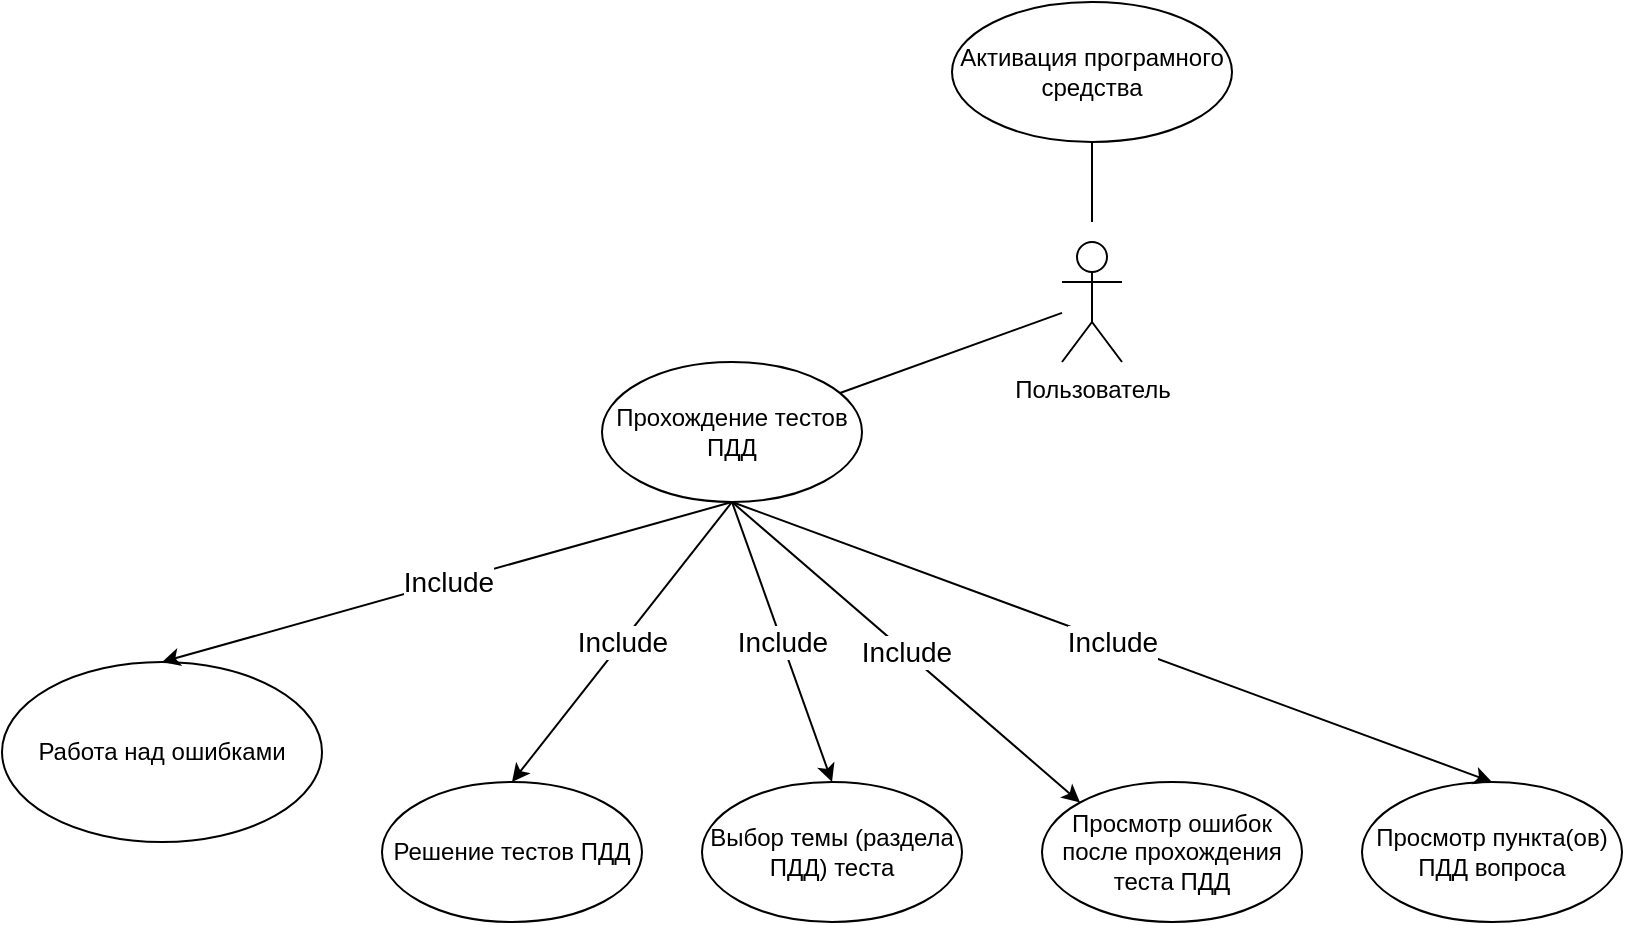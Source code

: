 <mxfile version="21.6.8" type="device">
  <diagram name="Страница — 1" id="v333m-oOqJ-PNQCh7DwG">
    <mxGraphModel dx="1619" dy="722" grid="0" gridSize="10" guides="0" tooltips="1" connect="1" arrows="1" fold="1" page="0" pageScale="1" pageWidth="827" pageHeight="1169" math="0" shadow="0">
      <root>
        <mxCell id="0" />
        <mxCell id="1" parent="0" />
        <mxCell id="l5nVHWM8_L8HdxqoOkrL-1" value="Пользователь" style="shape=umlActor;verticalLabelPosition=bottom;verticalAlign=top;html=1;outlineConnect=0;" parent="1" vertex="1">
          <mxGeometry x="280" y="400" width="30" height="60" as="geometry" />
        </mxCell>
        <mxCell id="l5nVHWM8_L8HdxqoOkrL-13" value="" style="rounded=0;orthogonalLoop=1;jettySize=auto;html=1;endArrow=none;endFill=0;" parent="1" source="l5nVHWM8_L8HdxqoOkrL-4" target="l5nVHWM8_L8HdxqoOkrL-1" edge="1">
          <mxGeometry relative="1" as="geometry" />
        </mxCell>
        <mxCell id="l5nVHWM8_L8HdxqoOkrL-4" value="Прохождение тестов ПДД" style="ellipse;whiteSpace=wrap;html=1;" parent="1" vertex="1">
          <mxGeometry x="50" y="460" width="130" height="70" as="geometry" />
        </mxCell>
        <mxCell id="l5nVHWM8_L8HdxqoOkrL-5" value="Решение тестов ПДД" style="ellipse;whiteSpace=wrap;html=1;" parent="1" vertex="1">
          <mxGeometry x="-60" y="670" width="130" height="70" as="geometry" />
        </mxCell>
        <mxCell id="l5nVHWM8_L8HdxqoOkrL-6" value="Выбор темы (раздела ПДД) теста" style="ellipse;whiteSpace=wrap;html=1;" parent="1" vertex="1">
          <mxGeometry x="100" y="670" width="130" height="70" as="geometry" />
        </mxCell>
        <mxCell id="l5nVHWM8_L8HdxqoOkrL-7" value="Просмотр ошибок после прохождения теста ПДД" style="ellipse;whiteSpace=wrap;html=1;" parent="1" vertex="1">
          <mxGeometry x="270" y="670" width="130" height="70" as="geometry" />
        </mxCell>
        <mxCell id="l5nVHWM8_L8HdxqoOkrL-8" value="Просмотр пункта(ов) ПДД вопроса" style="ellipse;whiteSpace=wrap;html=1;" parent="1" vertex="1">
          <mxGeometry x="430" y="670" width="130" height="70" as="geometry" />
        </mxCell>
        <mxCell id="l5nVHWM8_L8HdxqoOkrL-11" style="edgeStyle=orthogonalEdgeStyle;rounded=0;orthogonalLoop=1;jettySize=auto;html=1;exitX=0.5;exitY=1;exitDx=0;exitDy=0;endArrow=none;endFill=0;" parent="1" source="l5nVHWM8_L8HdxqoOkrL-9" edge="1">
          <mxGeometry relative="1" as="geometry">
            <mxPoint x="295" y="390" as="targetPoint" />
          </mxGeometry>
        </mxCell>
        <mxCell id="l5nVHWM8_L8HdxqoOkrL-9" value="Активация програмного средства" style="ellipse;whiteSpace=wrap;html=1;" parent="1" vertex="1">
          <mxGeometry x="225" y="280" width="140" height="70" as="geometry" />
        </mxCell>
        <mxCell id="l5nVHWM8_L8HdxqoOkrL-10" value="Работа над ошибками" style="ellipse;whiteSpace=wrap;html=1;" parent="1" vertex="1">
          <mxGeometry x="-250" y="610" width="160" height="90" as="geometry" />
        </mxCell>
        <mxCell id="l5nVHWM8_L8HdxqoOkrL-14" value="&lt;font style=&quot;font-size: 14px;&quot;&gt;Include&lt;/font&gt;" style="rounded=0;orthogonalLoop=1;jettySize=auto;html=1;endArrow=classic;endFill=1;exitX=0.5;exitY=1;exitDx=0;exitDy=0;entryX=0.5;entryY=0;entryDx=0;entryDy=0;strokeWidth=1;" parent="1" source="l5nVHWM8_L8HdxqoOkrL-4" target="l5nVHWM8_L8HdxqoOkrL-10" edge="1">
          <mxGeometry relative="1" as="geometry">
            <mxPoint x="179" y="486" as="sourcePoint" />
            <mxPoint x="290" y="445" as="targetPoint" />
          </mxGeometry>
        </mxCell>
        <mxCell id="l5nVHWM8_L8HdxqoOkrL-17" value="&lt;font style=&quot;font-size: 14px;&quot;&gt;Include&lt;/font&gt;" style="rounded=0;orthogonalLoop=1;jettySize=auto;html=1;endArrow=classic;endFill=1;exitX=0.5;exitY=1;exitDx=0;exitDy=0;entryX=0.5;entryY=0;entryDx=0;entryDy=0;strokeWidth=1;" parent="1" source="l5nVHWM8_L8HdxqoOkrL-4" target="l5nVHWM8_L8HdxqoOkrL-5" edge="1">
          <mxGeometry relative="1" as="geometry">
            <mxPoint x="125" y="540" as="sourcePoint" />
            <mxPoint x="-160" y="620" as="targetPoint" />
          </mxGeometry>
        </mxCell>
        <mxCell id="l5nVHWM8_L8HdxqoOkrL-18" value="&lt;font style=&quot;font-size: 14px;&quot;&gt;Include&lt;/font&gt;" style="rounded=0;orthogonalLoop=1;jettySize=auto;html=1;endArrow=classic;endFill=1;exitX=0.5;exitY=1;exitDx=0;exitDy=0;entryX=0.5;entryY=0;entryDx=0;entryDy=0;strokeWidth=1;" parent="1" source="l5nVHWM8_L8HdxqoOkrL-4" target="l5nVHWM8_L8HdxqoOkrL-6" edge="1">
          <mxGeometry relative="1" as="geometry">
            <mxPoint x="125" y="540" as="sourcePoint" />
            <mxPoint x="15" y="680" as="targetPoint" />
          </mxGeometry>
        </mxCell>
        <mxCell id="l5nVHWM8_L8HdxqoOkrL-19" value="&lt;font style=&quot;font-size: 14px;&quot;&gt;Include&lt;/font&gt;" style="rounded=0;orthogonalLoop=1;jettySize=auto;html=1;endArrow=classic;endFill=1;exitX=0.5;exitY=1;exitDx=0;exitDy=0;entryX=0;entryY=0;entryDx=0;entryDy=0;strokeWidth=1;" parent="1" source="l5nVHWM8_L8HdxqoOkrL-4" target="l5nVHWM8_L8HdxqoOkrL-7" edge="1">
          <mxGeometry relative="1" as="geometry">
            <mxPoint x="125" y="540" as="sourcePoint" />
            <mxPoint x="175" y="680" as="targetPoint" />
          </mxGeometry>
        </mxCell>
        <mxCell id="l5nVHWM8_L8HdxqoOkrL-20" value="&lt;font style=&quot;font-size: 14px;&quot;&gt;Include&lt;/font&gt;" style="rounded=0;orthogonalLoop=1;jettySize=auto;html=1;endArrow=classic;endFill=1;exitX=0.5;exitY=1;exitDx=0;exitDy=0;entryX=0.5;entryY=0;entryDx=0;entryDy=0;strokeWidth=1;" parent="1" source="l5nVHWM8_L8HdxqoOkrL-4" target="l5nVHWM8_L8HdxqoOkrL-8" edge="1">
          <mxGeometry relative="1" as="geometry">
            <mxPoint x="125" y="540" as="sourcePoint" />
            <mxPoint x="299" y="690" as="targetPoint" />
          </mxGeometry>
        </mxCell>
      </root>
    </mxGraphModel>
  </diagram>
</mxfile>
